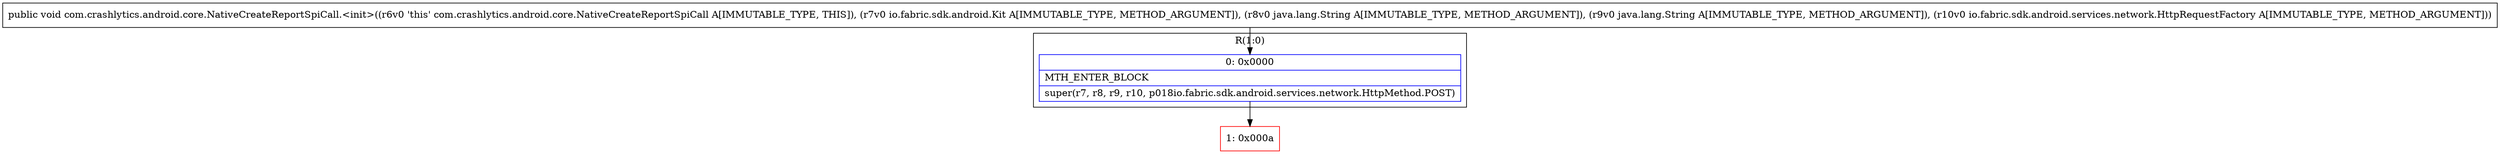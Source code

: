 digraph "CFG forcom.crashlytics.android.core.NativeCreateReportSpiCall.\<init\>(Lio\/fabric\/sdk\/android\/Kit;Ljava\/lang\/String;Ljava\/lang\/String;Lio\/fabric\/sdk\/android\/services\/network\/HttpRequestFactory;)V" {
subgraph cluster_Region_1855841556 {
label = "R(1:0)";
node [shape=record,color=blue];
Node_0 [shape=record,label="{0\:\ 0x0000|MTH_ENTER_BLOCK\l|super(r7, r8, r9, r10, p018io.fabric.sdk.android.services.network.HttpMethod.POST)\l}"];
}
Node_1 [shape=record,color=red,label="{1\:\ 0x000a}"];
MethodNode[shape=record,label="{public void com.crashlytics.android.core.NativeCreateReportSpiCall.\<init\>((r6v0 'this' com.crashlytics.android.core.NativeCreateReportSpiCall A[IMMUTABLE_TYPE, THIS]), (r7v0 io.fabric.sdk.android.Kit A[IMMUTABLE_TYPE, METHOD_ARGUMENT]), (r8v0 java.lang.String A[IMMUTABLE_TYPE, METHOD_ARGUMENT]), (r9v0 java.lang.String A[IMMUTABLE_TYPE, METHOD_ARGUMENT]), (r10v0 io.fabric.sdk.android.services.network.HttpRequestFactory A[IMMUTABLE_TYPE, METHOD_ARGUMENT])) }"];
MethodNode -> Node_0;
Node_0 -> Node_1;
}


